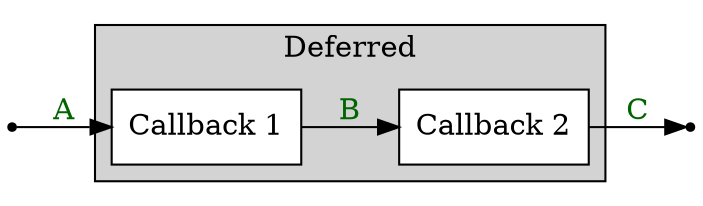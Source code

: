 digraph G {

rankdir=LR;

subgraph cluster_deferred {
    style=filled
    node [style=filled,fillcolor=white]
    cb1 -> cb2 [label="B",fontcolor=darkgreen]
    label="Deferred"
}

input [shape=point]

input -> cb1 [label="A",fontcolor=darkgreen]
cb2 -> output [label="C",fontcolor=darkgreen]

cb1 [label="Callback 1",shape=rect]
cb2 [label="Callback 2",shape=rect]
output [shape=point]

}
